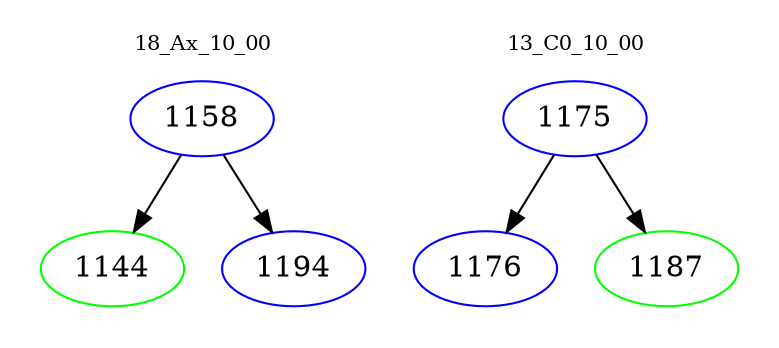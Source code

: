 digraph{
subgraph cluster_0 {
color = white
label = "18_Ax_10_00";
fontsize=10;
T0_1158 [label="1158", color="blue"]
T0_1158 -> T0_1144 [color="black"]
T0_1144 [label="1144", color="green"]
T0_1158 -> T0_1194 [color="black"]
T0_1194 [label="1194", color="blue"]
}
subgraph cluster_1 {
color = white
label = "13_C0_10_00";
fontsize=10;
T1_1175 [label="1175", color="blue"]
T1_1175 -> T1_1176 [color="black"]
T1_1176 [label="1176", color="blue"]
T1_1175 -> T1_1187 [color="black"]
T1_1187 [label="1187", color="green"]
}
}
